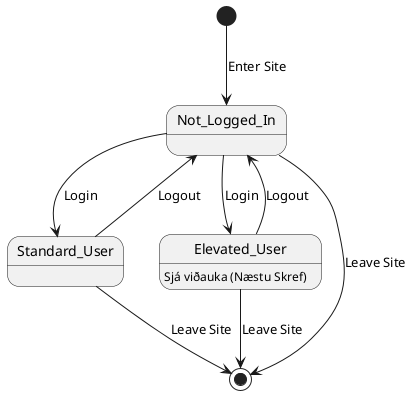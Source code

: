 @startuml
[*] --> Not_Logged_In : Enter Site
Not_Logged_In --> Standard_User : Login
Standard_User --> Not_Logged_In : Logout
Not_Logged_In --> Elevated_User : Login
Elevated_User --> Not_Logged_In : Logout
Not_Logged_In --> [*] : Leave Site
Standard_User --> [*] : Leave Site
Elevated_User --> [*] : Leave Site
Elevated_User : Sjá viðauka (Næstu Skref)
@enduml
